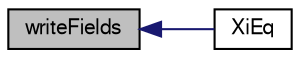digraph "writeFields"
{
  bgcolor="transparent";
  edge [fontname="FreeSans",fontsize="10",labelfontname="FreeSans",labelfontsize="10"];
  node [fontname="FreeSans",fontsize="10",shape=record];
  rankdir="LR";
  Node22 [label="writeFields",height=0.2,width=0.4,color="black", fillcolor="grey75", style="filled", fontcolor="black"];
  Node22 -> Node23 [dir="back",color="midnightblue",fontsize="10",style="solid",fontname="FreeSans"];
  Node23 [label="XiEq",height=0.2,width=0.4,color="black",URL="$a31866.html#a10d80fb1bb755e5e6af407679d92f37e",tooltip="Return the flame-wrinking XiEq. "];
}
